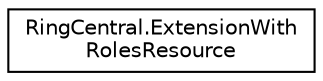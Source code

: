 digraph "Graphical Class Hierarchy"
{
 // LATEX_PDF_SIZE
  edge [fontname="Helvetica",fontsize="10",labelfontname="Helvetica",labelfontsize="10"];
  node [fontname="Helvetica",fontsize="10",shape=record];
  rankdir="LR";
  Node0 [label="RingCentral.ExtensionWith\lRolesResource",height=0.2,width=0.4,color="black", fillcolor="white", style="filled",URL="$classRingCentral_1_1ExtensionWithRolesResource.html",tooltip=" "];
}
